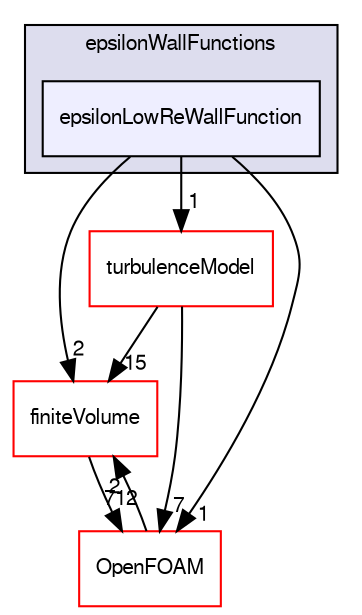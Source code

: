 digraph "src/turbulenceModels/incompressible/RAS/derivedFvPatchFields/wallFunctions/epsilonWallFunctions/epsilonLowReWallFunction" {
  bgcolor=transparent;
  compound=true
  node [ fontsize="10", fontname="FreeSans"];
  edge [ labelfontsize="10", labelfontname="FreeSans"];
  subgraph clusterdir_a3c23a1948a5976f92a3077599fd5fb4 {
    graph [ bgcolor="#ddddee", pencolor="black", label="epsilonWallFunctions" fontname="FreeSans", fontsize="10", URL="dir_a3c23a1948a5976f92a3077599fd5fb4.html"]
  dir_e3647c479e7a887f9734eb865d56e39e [shape=box, label="epsilonLowReWallFunction", style="filled", fillcolor="#eeeeff", pencolor="black", URL="dir_e3647c479e7a887f9734eb865d56e39e.html"];
  }
  dir_9bd15774b555cf7259a6fa18f99fe99b [shape=box label="finiteVolume" color="red" URL="dir_9bd15774b555cf7259a6fa18f99fe99b.html"];
  dir_e925f7b23c72cb9afcc935be7ce496fe [shape=box label="turbulenceModel" color="red" URL="dir_e925f7b23c72cb9afcc935be7ce496fe.html"];
  dir_c5473ff19b20e6ec4dfe5c310b3778a8 [shape=box label="OpenFOAM" color="red" URL="dir_c5473ff19b20e6ec4dfe5c310b3778a8.html"];
  dir_9bd15774b555cf7259a6fa18f99fe99b->dir_c5473ff19b20e6ec4dfe5c310b3778a8 [headlabel="712", labeldistance=1.5 headhref="dir_000749_001732.html"];
  dir_e3647c479e7a887f9734eb865d56e39e->dir_9bd15774b555cf7259a6fa18f99fe99b [headlabel="2", labeldistance=1.5 headhref="dir_002884_000749.html"];
  dir_e3647c479e7a887f9734eb865d56e39e->dir_e925f7b23c72cb9afcc935be7ce496fe [headlabel="1", labeldistance=1.5 headhref="dir_002884_000605.html"];
  dir_e3647c479e7a887f9734eb865d56e39e->dir_c5473ff19b20e6ec4dfe5c310b3778a8 [headlabel="1", labeldistance=1.5 headhref="dir_002884_001732.html"];
  dir_e925f7b23c72cb9afcc935be7ce496fe->dir_9bd15774b555cf7259a6fa18f99fe99b [headlabel="15", labeldistance=1.5 headhref="dir_000605_000749.html"];
  dir_e925f7b23c72cb9afcc935be7ce496fe->dir_c5473ff19b20e6ec4dfe5c310b3778a8 [headlabel="7", labeldistance=1.5 headhref="dir_000605_001732.html"];
  dir_c5473ff19b20e6ec4dfe5c310b3778a8->dir_9bd15774b555cf7259a6fa18f99fe99b [headlabel="2", labeldistance=1.5 headhref="dir_001732_000749.html"];
}
